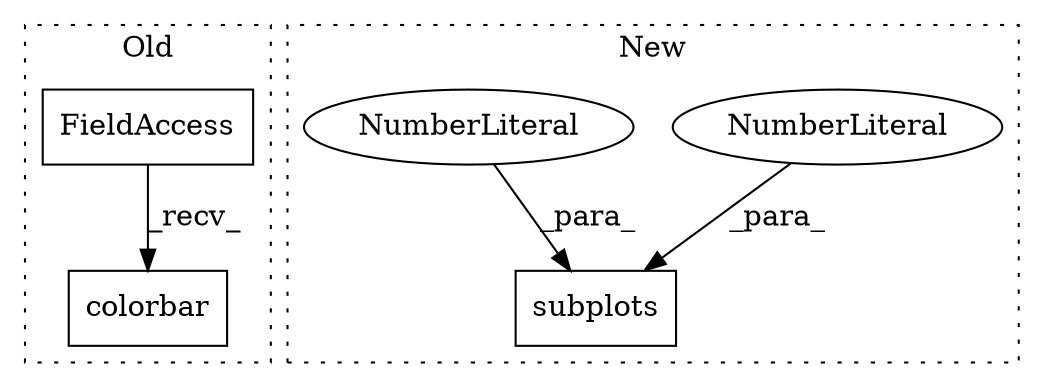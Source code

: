 digraph G {
subgraph cluster0 {
1 [label="colorbar" a="32" s="2236" l="10" shape="box"];
4 [label="FieldAccess" a="22" s="2218" l="10" shape="box"];
label = "Old";
style="dotted";
}
subgraph cluster1 {
2 [label="subplots" a="32" s="2118,2130" l="9,1" shape="box"];
3 [label="NumberLiteral" a="34" s="2127" l="1" shape="ellipse"];
5 [label="NumberLiteral" a="34" s="2129" l="1" shape="ellipse"];
label = "New";
style="dotted";
}
3 -> 2 [label="_para_"];
4 -> 1 [label="_recv_"];
5 -> 2 [label="_para_"];
}